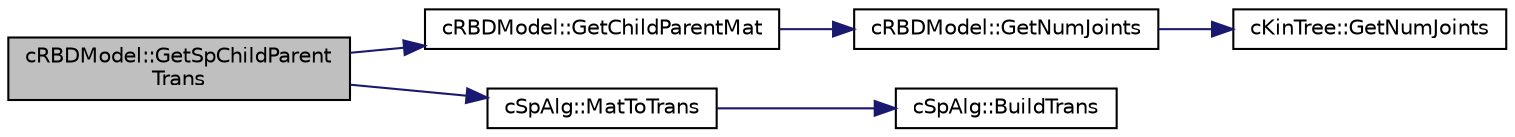 digraph "cRBDModel::GetSpChildParentTrans"
{
 // LATEX_PDF_SIZE
  edge [fontname="Helvetica",fontsize="10",labelfontname="Helvetica",labelfontsize="10"];
  node [fontname="Helvetica",fontsize="10",shape=record];
  rankdir="LR";
  Node1 [label="cRBDModel::GetSpChildParent\lTrans",height=0.2,width=0.4,color="black", fillcolor="grey75", style="filled", fontcolor="black",tooltip=" "];
  Node1 -> Node2 [color="midnightblue",fontsize="10",style="solid",fontname="Helvetica"];
  Node2 [label="cRBDModel::GetChildParentMat",height=0.2,width=0.4,color="black", fillcolor="white", style="filled",URL="$classc_r_b_d_model.html#ae7647c3eb1973ddd8865dffe4a4cce4e",tooltip=" "];
  Node2 -> Node3 [color="midnightblue",fontsize="10",style="solid",fontname="Helvetica"];
  Node3 [label="cRBDModel::GetNumJoints",height=0.2,width=0.4,color="black", fillcolor="white", style="filled",URL="$classc_r_b_d_model.html#a298f53d0242de63f24588d94ed82fcfb",tooltip=" "];
  Node3 -> Node4 [color="midnightblue",fontsize="10",style="solid",fontname="Helvetica"];
  Node4 [label="cKinTree::GetNumJoints",height=0.2,width=0.4,color="black", fillcolor="white", style="filled",URL="$classc_kin_tree.html#ac840b501e27e6ce46d208b7d033f21d4",tooltip=" "];
  Node1 -> Node5 [color="midnightblue",fontsize="10",style="solid",fontname="Helvetica"];
  Node5 [label="cSpAlg::MatToTrans",height=0.2,width=0.4,color="black", fillcolor="white", style="filled",URL="$classc_sp_alg.html#a32389e7ba628f0a3ca2d22bfc2c114c2",tooltip=" "];
  Node5 -> Node6 [color="midnightblue",fontsize="10",style="solid",fontname="Helvetica"];
  Node6 [label="cSpAlg::BuildTrans",height=0.2,width=0.4,color="black", fillcolor="white", style="filled",URL="$classc_sp_alg.html#a657259da411a21199b25d83a3a8c55c2",tooltip=" "];
}
